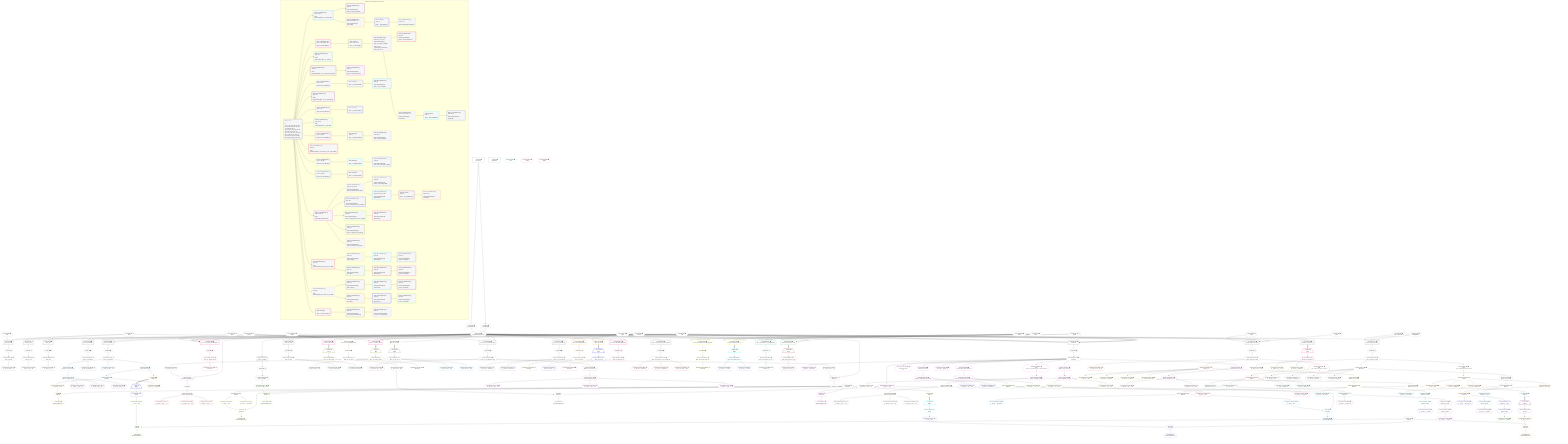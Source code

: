 %%{init: {'themeVariables': { 'fontSize': '12px'}}}%%
graph TD
    classDef path fill:#eee,stroke:#000,color:#000
    classDef plan fill:#fff,stroke-width:1px,color:#000
    classDef itemplan fill:#fff,stroke-width:2px,color:#000
    classDef unbatchedplan fill:#dff,stroke-width:1px,color:#000
    classDef sideeffectplan fill:#fcc,stroke-width:2px,color:#000
    classDef bucket fill:#f6f6f6,color:#000,stroke-width:2px,text-align:left


    %% plan dependencies
    PgSelect311[["PgSelect[311∈0] ➊<br />ᐸpersonᐳ"]]:::plan
    Object11{{"Object[11∈0] ➊<br />ᐸ{pgSettings,withPgClient}ᐳ"}}:::plan
    Constant632{{"Constant[632∈0] ➊<br />ᐸ1ᐳ"}}:::plan
    Constant633{{"Constant[633∈0] ➊<br />ᐸ'test'ᐳ"}}:::plan
    Object11 & Constant632 & Constant633 & Constant632 & Constant633 & Constant633 --> PgSelect311
    PgSelect431[["PgSelect[431∈0] ➊<br />ᐸquery_output_two_rowsᐳ"]]:::plan
    Constant644{{"Constant[644∈0] ➊<br />ᐸ42ᐳ"}}:::plan
    Constant646{{"Constant[646∈0] ➊<br />ᐸ'Hi'ᐳ"}}:::plan
    Object11 & Constant644 & Constant632 & Constant646 --> PgSelect431
    PgSelect501[["PgSelect[501∈0] ➊<br />ᐸquery_output_two_rowsᐳ"]]:::plan
    Constant647{{"Constant[647∈0] ➊<br />ᐸ999999999ᐳ"}}:::plan
    Constant649{{"Constant[649∈0] ➊<br />ᐸ”Don't fail me now...”ᐳ"}}:::plan
    Object11 & Constant647 & Constant647 & Constant649 --> PgSelect501
    PgSelect8[["PgSelect[8∈0] ➊<br />ᐸfunc_in_inoutᐳ"]]:::plan
    Constant629{{"Constant[629∈0] ➊<br />ᐸ10ᐳ"}}:::plan
    Constant630{{"Constant[630∈0] ➊<br />ᐸ5ᐳ"}}:::plan
    Object11 & Constant629 & Constant630 --> PgSelect8
    PgSelect32[["PgSelect[32∈0] ➊<br />ᐸfunc_out_complexᐳ"]]:::plan
    Object11 & Constant632 & Constant633 --> PgSelect32
    Access9{{"Access[9∈0] ➊<br />ᐸ2.pgSettingsᐳ"}}:::plan
    Access10{{"Access[10∈0] ➊<br />ᐸ2.withPgClientᐳ"}}:::plan
    Access9 & Access10 --> Object11
    PgSelect16[["PgSelect[16∈0] ➊<br />ᐸfunc_in_outᐳ"]]:::plan
    Object11 & Constant629 --> PgSelect16
    PgSelect158[["PgSelect[158∈0] ➊<br />ᐸfunc_out_out_compound_typeᐳ"]]:::plan
    Object11 & Constant629 --> PgSelect158
    __Value2["__Value[2∈0] ➊<br />ᐸcontextᐳ"]:::plan
    __Value2 --> Access9
    __Value2 --> Access10
    First12{{"First[12∈0] ➊"}}:::plan
    PgSelect8 --> First12
    PgSelectSingle13{{"PgSelectSingle[13∈0] ➊<br />ᐸfunc_in_inoutᐳ"}}:::plan
    First12 --> PgSelectSingle13
    PgClassExpression14{{"PgClassExpression[14∈0] ➊<br />ᐸ__func_in_inout__.vᐳ"}}:::plan
    PgSelectSingle13 --> PgClassExpression14
    First20{{"First[20∈0] ➊"}}:::plan
    PgSelect16 --> First20
    PgSelectSingle21{{"PgSelectSingle[21∈0] ➊<br />ᐸfunc_in_outᐳ"}}:::plan
    First20 --> PgSelectSingle21
    PgClassExpression22{{"PgClassExpression[22∈0] ➊<br />ᐸ__func_in_out__.vᐳ"}}:::plan
    PgSelectSingle21 --> PgClassExpression22
    PgSelect23[["PgSelect[23∈0] ➊<br />ᐸfunc_outᐳ"]]:::plan
    Object11 --> PgSelect23
    First27{{"First[27∈0] ➊"}}:::plan
    PgSelect23 --> First27
    PgSelectSingle28{{"PgSelectSingle[28∈0] ➊<br />ᐸfunc_outᐳ"}}:::plan
    First27 --> PgSelectSingle28
    PgClassExpression29{{"PgClassExpression[29∈0] ➊<br />ᐸ__func_out__.vᐳ"}}:::plan
    PgSelectSingle28 --> PgClassExpression29
    First36{{"First[36∈0] ➊"}}:::plan
    PgSelect32 --> First36
    PgSelectSingle37{{"PgSelectSingle[37∈0] ➊<br />ᐸfunc_out_complexᐳ"}}:::plan
    First36 --> PgSelectSingle37
    PgSelect149[["PgSelect[149∈0] ➊<br />ᐸfunc_out_outᐳ"]]:::plan
    Object11 --> PgSelect149
    First153{{"First[153∈0] ➊"}}:::plan
    PgSelect149 --> First153
    PgSelectSingle154{{"PgSelectSingle[154∈0] ➊<br />ᐸfunc_out_outᐳ"}}:::plan
    First153 --> PgSelectSingle154
    First162{{"First[162∈0] ➊"}}:::plan
    PgSelect158 --> First162
    PgSelectSingle163{{"PgSelectSingle[163∈0] ➊<br />ᐸfunc_out_out_compound_typeᐳ"}}:::plan
    First162 --> PgSelectSingle163
    PgSelect194[["PgSelect[194∈0] ➊<br />ᐸfunc_out_out_unnamedᐳ"]]:::plan
    Object11 --> PgSelect194
    First198{{"First[198∈0] ➊"}}:::plan
    PgSelect194 --> First198
    PgSelectSingle199{{"PgSelectSingle[199∈0] ➊<br />ᐸfunc_out_out_unnamedᐳ"}}:::plan
    First198 --> PgSelectSingle199
    PgSelect220[["PgSelect[220∈0] ➊<br />ᐸfunc_out_tableᐳ"]]:::plan
    Object11 --> PgSelect220
    First224{{"First[224∈0] ➊"}}:::plan
    PgSelect220 --> First224
    PgSelectSingle225{{"PgSelectSingle[225∈0] ➊<br />ᐸfunc_out_tableᐳ"}}:::plan
    First224 --> PgSelectSingle225
    PgSelect253[["PgSelect[253∈0] ➊<br />ᐸfunc_out_unnamedᐳ"]]:::plan
    Object11 --> PgSelect253
    First257{{"First[257∈0] ➊"}}:::plan
    PgSelect253 --> First257
    PgSelectSingle258{{"PgSelectSingle[258∈0] ➊<br />ᐸfunc_out_unnamedᐳ"}}:::plan
    First257 --> PgSelectSingle258
    PgClassExpression259{{"PgClassExpression[259∈0] ➊<br />ᐸ__func_out_unnamed__.vᐳ"}}:::plan
    PgSelectSingle258 --> PgClassExpression259
    PgSelect260[["PgSelect[260∈0] ➊<br />ᐸfunc_out_unnamed_out_out_unnamedᐳ"]]:::plan
    Object11 --> PgSelect260
    First264{{"First[264∈0] ➊"}}:::plan
    PgSelect260 --> First264
    PgSelectSingle265{{"PgSelectSingle[265∈0] ➊<br />ᐸfunc_out_unnamed_out_out_unnamedᐳ"}}:::plan
    First264 --> PgSelectSingle265
    First315{{"First[315∈0] ➊"}}:::plan
    PgSelect311 --> First315
    PgSelectSingle316{{"PgSelectSingle[316∈0] ➊<br />ᐸpersonᐳ"}}:::plan
    First315 --> PgSelectSingle316
    First435{{"First[435∈0] ➊"}}:::plan
    PgSelect431 --> First435
    PgSelectSingle436{{"PgSelectSingle[436∈0] ➊<br />ᐸquery_output_two_rowsᐳ"}}:::plan
    First435 --> PgSelectSingle436
    First505{{"First[505∈0] ➊"}}:::plan
    PgSelect501 --> First505
    PgSelectSingle506{{"PgSelectSingle[506∈0] ➊<br />ᐸquery_output_two_rowsᐳ"}}:::plan
    First505 --> PgSelectSingle506
    PgSelect570[["PgSelect[570∈0] ➊<br />ᐸsearch_test_summariesᐳ"]]:::plan
    Object11 --> PgSelect570
    __Value4["__Value[4∈0] ➊<br />ᐸrootValueᐳ"]:::plan
    Constant56{{"Constant[56∈0] ➊<br />ᐸ'people'ᐳ"}}:::plan
    Constant79{{"Constant[79∈0] ➊<br />ᐸ'posts'ᐳ"}}:::plan
    Connection95{{"Connection[95∈0] ➊<br />ᐸ91ᐳ"}}:::plan
    Connection184{{"Connection[184∈0] ➊<br />ᐸ180ᐳ"}}:::plan
    Connection211{{"Connection[211∈0] ➊<br />ᐸ207ᐳ"}}:::plan
    Connection240{{"Connection[240∈0] ➊<br />ᐸ236ᐳ"}}:::plan
    Connection281{{"Connection[281∈0] ➊<br />ᐸ277ᐳ"}}:::plan
    Connection301{{"Connection[301∈0] ➊<br />ᐸ297ᐳ"}}:::plan
    Constant637{{"Constant[637∈0] ➊<br />ᐸ20ᐳ"}}:::plan
    PgClassExpression38{{"PgClassExpression[38∈1] ➊<br />ᐸ__func_out...plex__.”x”ᐳ"}}:::plan
    PgSelectSingle37 --> PgClassExpression38
    PgSelectSingle45{{"PgSelectSingle[45∈1] ➊<br />ᐸfrmcdc_compoundTypeᐳ"}}:::plan
    RemapKeys580{{"RemapKeys[580∈1] ➊<br />ᐸ37:{”0”:1,”1”:2,”2”:3,”3”:4}ᐳ"}}:::plan
    RemapKeys580 --> PgSelectSingle45
    PgSelectSingle55{{"PgSelectSingle[55∈1] ➊<br />ᐸpersonᐳ"}}:::plan
    RemapKeys583{{"RemapKeys[583∈1] ➊<br />ᐸ37:{”0”:5,”1”:6,”2”:7}ᐳ"}}:::plan
    RemapKeys583 --> PgSelectSingle55
    PgSelectSingle37 --> RemapKeys580
    PgSelectSingle37 --> RemapKeys583
    Connection75{{"Connection[75∈1] ➊<br />ᐸ71ᐳ"}}:::plan
    PgClassExpression46{{"PgClassExpression[46∈2] ➊<br />ᐸ__frmcdc_c...type__.”a”ᐳ"}}:::plan
    PgSelectSingle45 --> PgClassExpression46
    PgClassExpression47{{"PgClassExpression[47∈2] ➊<br />ᐸ__frmcdc_c...type__.”b”ᐳ"}}:::plan
    PgSelectSingle45 --> PgClassExpression47
    PgClassExpression48{{"PgClassExpression[48∈2] ➊<br />ᐸ__frmcdc_c...type__.”c”ᐳ"}}:::plan
    PgSelectSingle45 --> PgClassExpression48
    List58{{"List[58∈3] ➊<br />ᐸ56,57ᐳ"}}:::plan
    PgClassExpression57{{"PgClassExpression[57∈3] ➊<br />ᐸ__person__.”id”ᐳ"}}:::plan
    Constant56 & PgClassExpression57 --> List58
    PgSelectSingle55 --> PgClassExpression57
    Lambda59{{"Lambda[59∈3] ➊<br />ᐸbase64JSONEncodeᐳ"}}:::plan
    List58 --> Lambda59
    PgClassExpression61{{"PgClassExpression[61∈3] ➊<br />ᐸ__person__...full_name”ᐳ"}}:::plan
    PgSelectSingle55 --> PgClassExpression61
    Access582{{"Access[582∈3] ➊<br />ᐸ583.0ᐳ"}}:::plan
    RemapKeys583 --> Access582
    __Item77[/"__Item[77∈4]<br />ᐸ582ᐳ"\]:::itemplan
    Access582 ==> __Item77
    PgSelectSingle78{{"PgSelectSingle[78∈4]<br />ᐸpostᐳ"}}:::plan
    __Item77 --> PgSelectSingle78
    List81{{"List[81∈5]<br />ᐸ79,80ᐳ"}}:::plan
    PgClassExpression80{{"PgClassExpression[80∈5]<br />ᐸ__post__.”id”ᐳ"}}:::plan
    Constant79 & PgClassExpression80 --> List81
    PgSelectSingle78 --> PgClassExpression80
    Lambda82{{"Lambda[82∈5]<br />ᐸbase64JSONEncodeᐳ"}}:::plan
    List81 --> Lambda82
    PgSelect96[["PgSelect[96∈6] ➊<br />ᐸfunc_out_complex_setofᐳ"]]:::plan
    Object11 & Constant632 & Constant633 & Connection95 --> PgSelect96
    PgSelect145[["PgSelect[145∈6] ➊<br />ᐸfunc_out_complex_setof(aggregate)ᐳ"]]:::plan
    Object11 & Constant632 & Constant633 & Connection95 --> PgSelect145
    First146{{"First[146∈6] ➊"}}:::plan
    PgSelect145 --> First146
    PgSelectSingle147{{"PgSelectSingle[147∈6] ➊<br />ᐸfunc_out_complex_setofᐳ"}}:::plan
    First146 --> PgSelectSingle147
    PgClassExpression148{{"PgClassExpression[148∈6] ➊<br />ᐸcount(*)ᐳ"}}:::plan
    PgSelectSingle147 --> PgClassExpression148
    Connection136{{"Connection[136∈6] ➊<br />ᐸ132ᐳ"}}:::plan
    __Item97[/"__Item[97∈7]<br />ᐸ96ᐳ"\]:::itemplan
    PgSelect96 ==> __Item97
    PgSelectSingle98{{"PgSelectSingle[98∈7]<br />ᐸfunc_out_complex_setofᐳ"}}:::plan
    __Item97 --> PgSelectSingle98
    PgSelect101[["PgSelect[101∈8]<br />ᐸfrmcdc_compoundTypeᐳ"]]:::plan
    PgClassExpression100{{"PgClassExpression[100∈8]<br />ᐸ__func_out...etof__.”y”ᐳ"}}:::plan
    Object11 & PgClassExpression100 --> PgSelect101
    PgSelect111[["PgSelect[111∈8]<br />ᐸpersonᐳ"]]:::plan
    PgClassExpression110{{"PgClassExpression[110∈8]<br />ᐸ__func_out...etof__.”z”ᐳ"}}:::plan
    Object11 & PgClassExpression110 --> PgSelect111
    PgClassExpression99{{"PgClassExpression[99∈8]<br />ᐸ__func_out...etof__.”x”ᐳ"}}:::plan
    PgSelectSingle98 --> PgClassExpression99
    PgSelectSingle98 --> PgClassExpression100
    First105{{"First[105∈8]"}}:::plan
    PgSelect101 --> First105
    PgSelectSingle106{{"PgSelectSingle[106∈8]<br />ᐸfrmcdc_compoundTypeᐳ"}}:::plan
    First105 --> PgSelectSingle106
    PgSelectSingle98 --> PgClassExpression110
    First115{{"First[115∈8]"}}:::plan
    PgSelect111 --> First115
    PgSelectSingle116{{"PgSelectSingle[116∈8]<br />ᐸpersonᐳ"}}:::plan
    First115 --> PgSelectSingle116
    PgClassExpression107{{"PgClassExpression[107∈9]<br />ᐸ__frmcdc_c...type__.”a”ᐳ"}}:::plan
    PgSelectSingle106 --> PgClassExpression107
    PgClassExpression108{{"PgClassExpression[108∈9]<br />ᐸ__frmcdc_c...type__.”b”ᐳ"}}:::plan
    PgSelectSingle106 --> PgClassExpression108
    PgClassExpression109{{"PgClassExpression[109∈9]<br />ᐸ__frmcdc_c...type__.”c”ᐳ"}}:::plan
    PgSelectSingle106 --> PgClassExpression109
    List119{{"List[119∈10]<br />ᐸ56,118ᐳ"}}:::plan
    PgClassExpression118{{"PgClassExpression[118∈10]<br />ᐸ__person__.”id”ᐳ"}}:::plan
    Constant56 & PgClassExpression118 --> List119
    PgSelectSingle116 --> PgClassExpression118
    Lambda120{{"Lambda[120∈10]<br />ᐸbase64JSONEncodeᐳ"}}:::plan
    List119 --> Lambda120
    PgClassExpression122{{"PgClassExpression[122∈10]<br />ᐸ__person__...full_name”ᐳ"}}:::plan
    PgSelectSingle116 --> PgClassExpression122
    Access585{{"Access[585∈10]<br />ᐸ115.0ᐳ"}}:::plan
    First115 --> Access585
    __Item138[/"__Item[138∈11]<br />ᐸ585ᐳ"\]:::itemplan
    Access585 ==> __Item138
    PgSelectSingle139{{"PgSelectSingle[139∈11]<br />ᐸpostᐳ"}}:::plan
    __Item138 --> PgSelectSingle139
    List142{{"List[142∈12]<br />ᐸ79,141ᐳ"}}:::plan
    PgClassExpression141{{"PgClassExpression[141∈12]<br />ᐸ__post__.”id”ᐳ"}}:::plan
    Constant79 & PgClassExpression141 --> List142
    PgSelectSingle139 --> PgClassExpression141
    Lambda143{{"Lambda[143∈12]<br />ᐸbase64JSONEncodeᐳ"}}:::plan
    List142 --> Lambda143
    PgClassExpression155{{"PgClassExpression[155∈13] ➊<br />ᐸ__func_out...first_out”ᐳ"}}:::plan
    PgSelectSingle154 --> PgClassExpression155
    PgClassExpression156{{"PgClassExpression[156∈13] ➊<br />ᐸ__func_out...econd_out”ᐳ"}}:::plan
    PgSelectSingle154 --> PgClassExpression156
    PgClassExpression164{{"PgClassExpression[164∈14] ➊<br />ᐸ__func_out...ype__.”o1”ᐳ"}}:::plan
    PgSelectSingle163 --> PgClassExpression164
    PgSelectSingle171{{"PgSelectSingle[171∈14] ➊<br />ᐸfrmcdc_compoundTypeᐳ"}}:::plan
    RemapKeys586{{"RemapKeys[586∈14] ➊<br />ᐸ163:{”0”:1,”1”:2,”2”:3,”3”:4}ᐳ"}}:::plan
    RemapKeys586 --> PgSelectSingle171
    PgSelectSingle163 --> RemapKeys586
    PgClassExpression172{{"PgClassExpression[172∈15] ➊<br />ᐸ__frmcdc_c...type__.”a”ᐳ"}}:::plan
    PgSelectSingle171 --> PgClassExpression172
    PgClassExpression173{{"PgClassExpression[173∈15] ➊<br />ᐸ__frmcdc_c...type__.”b”ᐳ"}}:::plan
    PgSelectSingle171 --> PgClassExpression173
    PgClassExpression174{{"PgClassExpression[174∈15] ➊<br />ᐸ__frmcdc_c...type__.”c”ᐳ"}}:::plan
    PgSelectSingle171 --> PgClassExpression174
    PgSelect185[["PgSelect[185∈16] ➊<br />ᐸfunc_out_out_setofᐳ"]]:::plan
    Object11 & Connection184 --> PgSelect185
    PgSelect190[["PgSelect[190∈16] ➊<br />ᐸfunc_out_out_setof(aggregate)ᐳ"]]:::plan
    Object11 & Connection184 --> PgSelect190
    First191{{"First[191∈16] ➊"}}:::plan
    PgSelect190 --> First191
    PgSelectSingle192{{"PgSelectSingle[192∈16] ➊<br />ᐸfunc_out_out_setofᐳ"}}:::plan
    First191 --> PgSelectSingle192
    PgClassExpression193{{"PgClassExpression[193∈16] ➊<br />ᐸcount(*)ᐳ"}}:::plan
    PgSelectSingle192 --> PgClassExpression193
    __Item186[/"__Item[186∈17]<br />ᐸ185ᐳ"\]:::itemplan
    PgSelect185 ==> __Item186
    PgSelectSingle187{{"PgSelectSingle[187∈17]<br />ᐸfunc_out_out_setofᐳ"}}:::plan
    __Item186 --> PgSelectSingle187
    PgClassExpression188{{"PgClassExpression[188∈18]<br />ᐸ__func_out...tof__.”o1”ᐳ"}}:::plan
    PgSelectSingle187 --> PgClassExpression188
    PgClassExpression189{{"PgClassExpression[189∈18]<br />ᐸ__func_out...tof__.”o2”ᐳ"}}:::plan
    PgSelectSingle187 --> PgClassExpression189
    PgClassExpression200{{"PgClassExpression[200∈19] ➊<br />ᐸ__func_out....”column1”ᐳ"}}:::plan
    PgSelectSingle199 --> PgClassExpression200
    PgClassExpression201{{"PgClassExpression[201∈19] ➊<br />ᐸ__func_out....”column2”ᐳ"}}:::plan
    PgSelectSingle199 --> PgClassExpression201
    PgSelect212[["PgSelect[212∈20] ➊<br />ᐸfunc_out_setofᐳ"]]:::plan
    Object11 & Connection211 --> PgSelect212
    PgSelect216[["PgSelect[216∈20] ➊<br />ᐸfunc_out_setof(aggregate)ᐳ"]]:::plan
    Object11 & Connection211 --> PgSelect216
    First217{{"First[217∈20] ➊"}}:::plan
    PgSelect216 --> First217
    PgSelectSingle218{{"PgSelectSingle[218∈20] ➊<br />ᐸfunc_out_setofᐳ"}}:::plan
    First217 --> PgSelectSingle218
    PgClassExpression219{{"PgClassExpression[219∈20] ➊<br />ᐸcount(*)ᐳ"}}:::plan
    PgSelectSingle218 --> PgClassExpression219
    __Item213[/"__Item[213∈21]<br />ᐸ212ᐳ"\]:::itemplan
    PgSelect212 ==> __Item213
    PgSelectSingle214{{"PgSelectSingle[214∈21]<br />ᐸfunc_out_setofᐳ"}}:::plan
    __Item213 --> PgSelectSingle214
    PgClassExpression215{{"PgClassExpression[215∈21]<br />ᐸ__func_out_setof__.vᐳ"}}:::plan
    PgSelectSingle214 --> PgClassExpression215
    List228{{"List[228∈22] ➊<br />ᐸ56,227ᐳ"}}:::plan
    PgClassExpression227{{"PgClassExpression[227∈22] ➊<br />ᐸ__func_out_table__.”id”ᐳ"}}:::plan
    Constant56 & PgClassExpression227 --> List228
    PgSelectSingle225 --> PgClassExpression227
    Lambda229{{"Lambda[229∈22] ➊<br />ᐸbase64JSONEncodeᐳ"}}:::plan
    List228 --> Lambda229
    PgSelect241[["PgSelect[241∈23] ➊<br />ᐸfunc_out_table_setofᐳ"]]:::plan
    Object11 & Connection240 --> PgSelect241
    PgSelect249[["PgSelect[249∈23] ➊<br />ᐸfunc_out_table_setof(aggregate)ᐳ"]]:::plan
    Object11 & Connection240 --> PgSelect249
    First250{{"First[250∈23] ➊"}}:::plan
    PgSelect249 --> First250
    PgSelectSingle251{{"PgSelectSingle[251∈23] ➊<br />ᐸfunc_out_table_setofᐳ"}}:::plan
    First250 --> PgSelectSingle251
    PgClassExpression252{{"PgClassExpression[252∈23] ➊<br />ᐸcount(*)ᐳ"}}:::plan
    PgSelectSingle251 --> PgClassExpression252
    __Item242[/"__Item[242∈24]<br />ᐸ241ᐳ"\]:::itemplan
    PgSelect241 ==> __Item242
    PgSelectSingle243{{"PgSelectSingle[243∈24]<br />ᐸfunc_out_table_setofᐳ"}}:::plan
    __Item242 --> PgSelectSingle243
    List246{{"List[246∈25]<br />ᐸ56,245ᐳ"}}:::plan
    PgClassExpression245{{"PgClassExpression[245∈25]<br />ᐸ__func_out...tof__.”id”ᐳ"}}:::plan
    Constant56 & PgClassExpression245 --> List246
    PgSelectSingle243 --> PgClassExpression245
    Lambda247{{"Lambda[247∈25]<br />ᐸbase64JSONEncodeᐳ"}}:::plan
    List246 --> Lambda247
    PgClassExpression266{{"PgClassExpression[266∈26] ➊<br />ᐸ__func_out....”column1”ᐳ"}}:::plan
    PgSelectSingle265 --> PgClassExpression266
    PgClassExpression267{{"PgClassExpression[267∈26] ➊<br />ᐸ__func_out....”column3”ᐳ"}}:::plan
    PgSelectSingle265 --> PgClassExpression267
    PgClassExpression268{{"PgClassExpression[268∈26] ➊<br />ᐸ__func_out...med__.”o2”ᐳ"}}:::plan
    PgSelectSingle265 --> PgClassExpression268
    PgSelect282[["PgSelect[282∈27] ➊<br />ᐸfunc_returns_table_multi_colᐳ"]]:::plan
    Object11 & Constant637 & Connection281 --> PgSelect282
    PgSelect287[["PgSelect[287∈27] ➊<br />ᐸfunc_returns_table_multi_col(aggregate)ᐳ"]]:::plan
    Object11 & Constant637 & Connection281 --> PgSelect287
    First288{{"First[288∈27] ➊"}}:::plan
    PgSelect287 --> First288
    PgSelectSingle289{{"PgSelectSingle[289∈27] ➊<br />ᐸfunc_returns_table_multi_colᐳ"}}:::plan
    First288 --> PgSelectSingle289
    PgClassExpression290{{"PgClassExpression[290∈27] ➊<br />ᐸcount(*)ᐳ"}}:::plan
    PgSelectSingle289 --> PgClassExpression290
    __Item283[/"__Item[283∈28]<br />ᐸ282ᐳ"\]:::itemplan
    PgSelect282 ==> __Item283
    PgSelectSingle284{{"PgSelectSingle[284∈28]<br />ᐸfunc_returns_table_multi_colᐳ"}}:::plan
    __Item283 --> PgSelectSingle284
    PgClassExpression285{{"PgClassExpression[285∈29]<br />ᐸ__func_ret...l__.”col1”ᐳ"}}:::plan
    PgSelectSingle284 --> PgClassExpression285
    PgClassExpression286{{"PgClassExpression[286∈29]<br />ᐸ__func_ret...l__.”col2”ᐳ"}}:::plan
    PgSelectSingle284 --> PgClassExpression286
    PgSelect302[["PgSelect[302∈30] ➊<br />ᐸfunc_returns_table_one_colᐳ"]]:::plan
    Object11 & Constant637 & Connection301 --> PgSelect302
    PgSelect306[["PgSelect[306∈30] ➊<br />ᐸfunc_returns_table_one_col(aggregate)ᐳ"]]:::plan
    Object11 & Constant637 & Connection301 --> PgSelect306
    First307{{"First[307∈30] ➊"}}:::plan
    PgSelect306 --> First307
    PgSelectSingle308{{"PgSelectSingle[308∈30] ➊<br />ᐸfunc_returns_table_one_colᐳ"}}:::plan
    First307 --> PgSelectSingle308
    PgClassExpression309{{"PgClassExpression[309∈30] ➊<br />ᐸcount(*)ᐳ"}}:::plan
    PgSelectSingle308 --> PgClassExpression309
    __Item303[/"__Item[303∈31]<br />ᐸ302ᐳ"\]:::itemplan
    PgSelect302 ==> __Item303
    PgSelectSingle304{{"PgSelectSingle[304∈31]<br />ᐸfunc_returns_table_one_colᐳ"}}:::plan
    __Item303 --> PgSelectSingle304
    PgClassExpression305{{"PgClassExpression[305∈31]<br />ᐸ__func_ret...ne_col__.vᐳ"}}:::plan
    PgSelectSingle304 --> PgClassExpression305
    List319{{"List[319∈32] ➊<br />ᐸ56,318ᐳ"}}:::plan
    PgClassExpression318{{"PgClassExpression[318∈32] ➊<br />ᐸ__person__.”id”ᐳ"}}:::plan
    Constant56 & PgClassExpression318 --> List319
    PgSelectSingle316 --> PgClassExpression318
    Lambda320{{"Lambda[320∈32] ➊<br />ᐸbase64JSONEncodeᐳ"}}:::plan
    List319 --> Lambda320
    PgClassExpression322{{"PgClassExpression[322∈32] ➊<br />ᐸ__person__...full_name”ᐳ"}}:::plan
    PgSelectSingle316 --> PgClassExpression322
    PgSelectSingle331{{"PgSelectSingle[331∈32] ➊<br />ᐸperson_computed_complexᐳ"}}:::plan
    RemapKeys593{{"RemapKeys[593∈32] ➊<br />ᐸ316:{”0”:2,”1”:3,”2”:4,”3”:5,”4”:6,”5”:7,”6”:8,”7”:9,”8”:10}ᐳ"}}:::plan
    RemapKeys593 --> PgSelectSingle331
    PgSelectSingle384{{"PgSelectSingle[384∈32] ➊<br />ᐸperson_computed_first_arg_inoutᐳ"}}:::plan
    RemapKeys595{{"RemapKeys[595∈32] ➊<br />ᐸ316:{”0”:11,”1”:12}ᐳ"}}:::plan
    RemapKeys595 --> PgSelectSingle384
    PgSelectSingle393{{"PgSelectSingle[393∈32] ➊<br />ᐸperson_computed_first_arg_inout_outᐳ"}}:::plan
    RemapKeys599{{"RemapKeys[599∈32] ➊<br />ᐸ316:{”0”:13,”1”:14,”2”:15,”3”:16}ᐳ"}}:::plan
    RemapKeys599 --> PgSelectSingle393
    PgClassExpression406{{"PgClassExpression[406∈32] ➊<br />ᐸ”c”.”perso...lder! */<br />)ᐳ"}}:::plan
    PgSelectSingle316 --> PgClassExpression406
    PgSelectSingle414{{"PgSelectSingle[414∈32] ➊<br />ᐸperson_computed_inout_outᐳ"}}:::plan
    RemapKeys601{{"RemapKeys[601∈32] ➊<br />ᐸ316:{”0”:17,”1”:18,”2”:19}ᐳ"}}:::plan
    RemapKeys601 --> PgSelectSingle414
    PgClassExpression418{{"PgClassExpression[418∈32] ➊<br />ᐸ”c”.”perso..._person__)ᐳ"}}:::plan
    PgSelectSingle316 --> PgClassExpression418
    PgSelectSingle425{{"PgSelectSingle[425∈32] ➊<br />ᐸperson_computed_out_outᐳ"}}:::plan
    RemapKeys603{{"RemapKeys[603∈32] ➊<br />ᐸ316:{”0”:20,”1”:21,”2”:22}ᐳ"}}:::plan
    RemapKeys603 --> PgSelectSingle425
    PgSelectSingle316 --> RemapKeys593
    PgSelectSingle316 --> RemapKeys595
    PgSelectSingle316 --> RemapKeys599
    PgSelectSingle316 --> RemapKeys601
    PgSelectSingle316 --> RemapKeys603
    Connection369{{"Connection[369∈32] ➊<br />ᐸ365ᐳ"}}:::plan
    PgClassExpression332{{"PgClassExpression[332∈33] ➊<br />ᐸ__person_c...plex__.”x”ᐳ"}}:::plan
    PgSelectSingle331 --> PgClassExpression332
    PgSelectSingle339{{"PgSelectSingle[339∈33] ➊<br />ᐸfrmcdc_compoundTypeᐳ"}}:::plan
    RemapKeys588{{"RemapKeys[588∈33] ➊<br />ᐸ331:{”0”:1,”1”:2,”2”:3,”3”:4}ᐳ"}}:::plan
    RemapKeys588 --> PgSelectSingle339
    PgSelectSingle349{{"PgSelectSingle[349∈33] ➊<br />ᐸpersonᐳ"}}:::plan
    RemapKeys591{{"RemapKeys[591∈33] ➊<br />ᐸ331:{”0”:5,”1”:6,”2”:7}ᐳ"}}:::plan
    RemapKeys591 --> PgSelectSingle349
    PgSelectSingle331 --> RemapKeys588
    PgSelectSingle331 --> RemapKeys591
    PgClassExpression340{{"PgClassExpression[340∈34] ➊<br />ᐸ__frmcdc_c...type__.”a”ᐳ"}}:::plan
    PgSelectSingle339 --> PgClassExpression340
    PgClassExpression341{{"PgClassExpression[341∈34] ➊<br />ᐸ__frmcdc_c...type__.”b”ᐳ"}}:::plan
    PgSelectSingle339 --> PgClassExpression341
    PgClassExpression342{{"PgClassExpression[342∈34] ➊<br />ᐸ__frmcdc_c...type__.”c”ᐳ"}}:::plan
    PgSelectSingle339 --> PgClassExpression342
    List352{{"List[352∈35] ➊<br />ᐸ56,351ᐳ"}}:::plan
    PgClassExpression351{{"PgClassExpression[351∈35] ➊<br />ᐸ__person__.”id”ᐳ"}}:::plan
    Constant56 & PgClassExpression351 --> List352
    PgSelectSingle349 --> PgClassExpression351
    Lambda353{{"Lambda[353∈35] ➊<br />ᐸbase64JSONEncodeᐳ"}}:::plan
    List352 --> Lambda353
    PgClassExpression355{{"PgClassExpression[355∈35] ➊<br />ᐸ__person__...full_name”ᐳ"}}:::plan
    PgSelectSingle349 --> PgClassExpression355
    Access590{{"Access[590∈35] ➊<br />ᐸ591.0ᐳ"}}:::plan
    RemapKeys591 --> Access590
    __Item371[/"__Item[371∈36]<br />ᐸ590ᐳ"\]:::itemplan
    Access590 ==> __Item371
    PgSelectSingle372{{"PgSelectSingle[372∈36]<br />ᐸpostᐳ"}}:::plan
    __Item371 --> PgSelectSingle372
    List375{{"List[375∈37]<br />ᐸ79,374ᐳ"}}:::plan
    PgClassExpression374{{"PgClassExpression[374∈37]<br />ᐸ__post__.”id”ᐳ"}}:::plan
    Constant79 & PgClassExpression374 --> List375
    PgSelectSingle372 --> PgClassExpression374
    Lambda376{{"Lambda[376∈37]<br />ᐸbase64JSONEncodeᐳ"}}:::plan
    List375 --> Lambda376
    PgClassExpression385{{"PgClassExpression[385∈38] ➊<br />ᐸ__person_c...out__.”id”ᐳ"}}:::plan
    PgSelectSingle384 --> PgClassExpression385
    PgClassExpression386{{"PgClassExpression[386∈38] ➊<br />ᐸ__person_c...full_name”ᐳ"}}:::plan
    PgSelectSingle384 --> PgClassExpression386
    PgSelectSingle400{{"PgSelectSingle[400∈39] ➊<br />ᐸpersonᐳ"}}:::plan
    PgSelectSingle393 --> PgSelectSingle400
    PgClassExpression403{{"PgClassExpression[403∈39] ➊<br />ᐸ__person_c..._out__.”o”ᐳ"}}:::plan
    PgSelectSingle393 --> PgClassExpression403
    PgClassExpression401{{"PgClassExpression[401∈40] ➊<br />ᐸ__person__.”id”ᐳ"}}:::plan
    PgSelectSingle400 --> PgClassExpression401
    PgClassExpression402{{"PgClassExpression[402∈40] ➊<br />ᐸ__person__...full_name”ᐳ"}}:::plan
    PgSelectSingle400 --> PgClassExpression402
    PgClassExpression415{{"PgClassExpression[415∈41] ➊<br />ᐸ__person_c...ut__.”ino”ᐳ"}}:::plan
    PgSelectSingle414 --> PgClassExpression415
    PgClassExpression416{{"PgClassExpression[416∈41] ➊<br />ᐸ__person_c..._out__.”o”ᐳ"}}:::plan
    PgSelectSingle414 --> PgClassExpression416
    PgClassExpression426{{"PgClassExpression[426∈42] ➊<br />ᐸ__person_c...out__.”o1”ᐳ"}}:::plan
    PgSelectSingle425 --> PgClassExpression426
    PgClassExpression427{{"PgClassExpression[427∈42] ➊<br />ᐸ__person_c...out__.”o2”ᐳ"}}:::plan
    PgSelectSingle425 --> PgClassExpression427
    PgSelectSingle443{{"PgSelectSingle[443∈43] ➊<br />ᐸleft_armᐳ"}}:::plan
    PgSelectSingle436 --> PgSelectSingle443
    PgSelectSingle477{{"PgSelectSingle[477∈43] ➊<br />ᐸpostᐳ"}}:::plan
    RemapKeys615{{"RemapKeys[615∈43] ➊<br />ᐸ436:{”0”:7,”1”:8,”2”:9,”3”:10,”4”:11,”5”:12}ᐳ"}}:::plan
    RemapKeys615 --> PgSelectSingle477
    PgClassExpression497{{"PgClassExpression[497∈43] ➊<br />ᐸ__query_ou...ws__.”txt”ᐳ"}}:::plan
    PgSelectSingle436 --> PgClassExpression497
    PgSelectSingle436 --> RemapKeys615
    PgClassExpression444{{"PgClassExpression[444∈44] ➊<br />ᐸ__left_arm__.”id”ᐳ"}}:::plan
    PgSelectSingle443 --> PgClassExpression444
    PgClassExpression445{{"PgClassExpression[445∈44] ➊<br />ᐸ__left_arm...in_metres”ᐳ"}}:::plan
    PgSelectSingle443 --> PgClassExpression445
    PgClassExpression446{{"PgClassExpression[446∈44] ➊<br />ᐸ__left_arm__.”mood”ᐳ"}}:::plan
    PgSelectSingle443 --> PgClassExpression446
    PgClassExpression447{{"PgClassExpression[447∈44] ➊<br />ᐸ__left_arm...person_id”ᐳ"}}:::plan
    PgSelectSingle443 --> PgClassExpression447
    PgSelectSingle453{{"PgSelectSingle[453∈44] ➊<br />ᐸpersonᐳ"}}:::plan
    RemapKeys607{{"RemapKeys[607∈44] ➊<br />ᐸ443:{”0”:3,”1”:4,”2”:5}ᐳ"}}:::plan
    RemapKeys607 --> PgSelectSingle453
    PgSelectSingle443 --> RemapKeys607
    PgClassExpression454{{"PgClassExpression[454∈45] ➊<br />ᐸ__person__...full_name”ᐳ"}}:::plan
    PgSelectSingle453 --> PgClassExpression454
    PgSelectSingle461{{"PgSelectSingle[461∈45] ➊<br />ᐸperson_secretᐳ"}}:::plan
    RemapKeys605{{"RemapKeys[605∈45] ➊<br />ᐸ453:{”0”:1,”1”:2}ᐳ"}}:::plan
    RemapKeys605 --> PgSelectSingle461
    PgSelectSingle453 --> RemapKeys605
    PgClassExpression462{{"PgClassExpression[462∈46] ➊<br />ᐸ__person_s..._.”sekrit”ᐳ"}}:::plan
    PgSelectSingle461 --> PgClassExpression462
    PgClassExpression478{{"PgClassExpression[478∈47] ➊<br />ᐸ__post__.”id”ᐳ"}}:::plan
    PgSelectSingle477 --> PgClassExpression478
    PgClassExpression479{{"PgClassExpression[479∈47] ➊<br />ᐸ__post__.”headline”ᐳ"}}:::plan
    PgSelectSingle477 --> PgClassExpression479
    PgClassExpression480{{"PgClassExpression[480∈47] ➊<br />ᐸ__post__.”author_id”ᐳ"}}:::plan
    PgSelectSingle477 --> PgClassExpression480
    PgSelectSingle487{{"PgSelectSingle[487∈47] ➊<br />ᐸpersonᐳ"}}:::plan
    RemapKeys613{{"RemapKeys[613∈47] ➊<br />ᐸ477:{”0”:2,”1”:3,”2”:4}ᐳ"}}:::plan
    RemapKeys613 --> PgSelectSingle487
    PgSelectSingle477 --> RemapKeys613
    PgClassExpression488{{"PgClassExpression[488∈48] ➊<br />ᐸ__person__...full_name”ᐳ"}}:::plan
    PgSelectSingle487 --> PgClassExpression488
    PgSelectSingle495{{"PgSelectSingle[495∈48] ➊<br />ᐸperson_secretᐳ"}}:::plan
    RemapKeys611{{"RemapKeys[611∈48] ➊<br />ᐸ487:{”0”:1,”1”:2}ᐳ"}}:::plan
    RemapKeys611 --> PgSelectSingle495
    PgSelectSingle487 --> RemapKeys611
    PgClassExpression496{{"PgClassExpression[496∈49] ➊<br />ᐸ__person_s..._.”sekrit”ᐳ"}}:::plan
    PgSelectSingle495 --> PgClassExpression496
    PgSelectSingle513{{"PgSelectSingle[513∈50] ➊<br />ᐸleft_armᐳ"}}:::plan
    PgSelectSingle506 --> PgSelectSingle513
    PgSelectSingle547{{"PgSelectSingle[547∈50] ➊<br />ᐸpostᐳ"}}:::plan
    RemapKeys627{{"RemapKeys[627∈50] ➊<br />ᐸ506:{”0”:7,”1”:8,”2”:9,”3”:10,”4”:11,”5”:12}ᐳ"}}:::plan
    RemapKeys627 --> PgSelectSingle547
    PgClassExpression567{{"PgClassExpression[567∈50] ➊<br />ᐸ__query_ou...ws__.”txt”ᐳ"}}:::plan
    PgSelectSingle506 --> PgClassExpression567
    PgSelectSingle506 --> RemapKeys627
    PgClassExpression514{{"PgClassExpression[514∈51] ➊<br />ᐸ__left_arm__.”id”ᐳ"}}:::plan
    PgSelectSingle513 --> PgClassExpression514
    PgClassExpression515{{"PgClassExpression[515∈51] ➊<br />ᐸ__left_arm...in_metres”ᐳ"}}:::plan
    PgSelectSingle513 --> PgClassExpression515
    PgClassExpression516{{"PgClassExpression[516∈51] ➊<br />ᐸ__left_arm__.”mood”ᐳ"}}:::plan
    PgSelectSingle513 --> PgClassExpression516
    PgClassExpression517{{"PgClassExpression[517∈51] ➊<br />ᐸ__left_arm...person_id”ᐳ"}}:::plan
    PgSelectSingle513 --> PgClassExpression517
    PgSelectSingle523{{"PgSelectSingle[523∈51] ➊<br />ᐸpersonᐳ"}}:::plan
    RemapKeys619{{"RemapKeys[619∈51] ➊<br />ᐸ513:{”0”:3,”1”:4,”2”:5}ᐳ"}}:::plan
    RemapKeys619 --> PgSelectSingle523
    PgSelectSingle513 --> RemapKeys619
    PgClassExpression524{{"PgClassExpression[524∈52] ➊<br />ᐸ__person__...full_name”ᐳ"}}:::plan
    PgSelectSingle523 --> PgClassExpression524
    PgSelectSingle531{{"PgSelectSingle[531∈52] ➊<br />ᐸperson_secretᐳ"}}:::plan
    RemapKeys617{{"RemapKeys[617∈52] ➊<br />ᐸ523:{”0”:1,”1”:2}ᐳ"}}:::plan
    RemapKeys617 --> PgSelectSingle531
    PgSelectSingle523 --> RemapKeys617
    PgClassExpression532{{"PgClassExpression[532∈53] ➊<br />ᐸ__person_s..._.”sekrit”ᐳ"}}:::plan
    PgSelectSingle531 --> PgClassExpression532
    PgClassExpression548{{"PgClassExpression[548∈54] ➊<br />ᐸ__post__.”id”ᐳ"}}:::plan
    PgSelectSingle547 --> PgClassExpression548
    PgClassExpression549{{"PgClassExpression[549∈54] ➊<br />ᐸ__post__.”headline”ᐳ"}}:::plan
    PgSelectSingle547 --> PgClassExpression549
    PgClassExpression550{{"PgClassExpression[550∈54] ➊<br />ᐸ__post__.”author_id”ᐳ"}}:::plan
    PgSelectSingle547 --> PgClassExpression550
    PgSelectSingle557{{"PgSelectSingle[557∈54] ➊<br />ᐸpersonᐳ"}}:::plan
    RemapKeys625{{"RemapKeys[625∈54] ➊<br />ᐸ547:{”0”:2,”1”:3,”2”:4}ᐳ"}}:::plan
    RemapKeys625 --> PgSelectSingle557
    PgSelectSingle547 --> RemapKeys625
    PgClassExpression558{{"PgClassExpression[558∈55] ➊<br />ᐸ__person__...full_name”ᐳ"}}:::plan
    PgSelectSingle557 --> PgClassExpression558
    PgSelectSingle565{{"PgSelectSingle[565∈55] ➊<br />ᐸperson_secretᐳ"}}:::plan
    RemapKeys623{{"RemapKeys[623∈55] ➊<br />ᐸ557:{”0”:1,”1”:2}ᐳ"}}:::plan
    RemapKeys623 --> PgSelectSingle565
    PgSelectSingle557 --> RemapKeys623
    PgClassExpression566{{"PgClassExpression[566∈56] ➊<br />ᐸ__person_s..._.”sekrit”ᐳ"}}:::plan
    PgSelectSingle565 --> PgClassExpression566
    __Item574[/"__Item[574∈57]<br />ᐸ570ᐳ"\]:::itemplan
    PgSelect570 ==> __Item574
    PgSelectSingle575{{"PgSelectSingle[575∈57]<br />ᐸsearch_test_summariesᐳ"}}:::plan
    __Item574 --> PgSelectSingle575
    PgClassExpression576{{"PgClassExpression[576∈58]<br />ᐸ__search_t...ies__.”id”ᐳ"}}:::plan
    PgSelectSingle575 --> PgClassExpression576
    PgClassExpression577{{"PgClassExpression[577∈58]<br />ᐸ__search_t..._duration”ᐳ"}}:::plan
    PgSelectSingle575 --> PgClassExpression577

    %% define steps

    subgraph "Buckets for queries/v4/function-return-types"
    Bucket0("Bucket 0 (root)<br /><br />1: <br />ᐳ: 9, 10, 56, 79, 95, 184, 211, 240, 281, 301, 629, 630, 632, 633, 637, 644, 646, 647, 649, 11<br />2: 8, 16, 23, 32, 149, 158, 194, 220, 253, 260, 311, 431, 501, 570<br />ᐳ: 12, 13, 14, 20, 21, 22, 27, 28, 29, 36, 37, 153, 154, 162, 163, 198, 199, 224, 225, 257, 258, 259, 264, 265, 315, 316, 435, 436, 505, 506"):::bucket
    classDef bucket0 stroke:#696969
    class Bucket0,__Value2,__Value4,PgSelect8,Access9,Access10,Object11,First12,PgSelectSingle13,PgClassExpression14,PgSelect16,First20,PgSelectSingle21,PgClassExpression22,PgSelect23,First27,PgSelectSingle28,PgClassExpression29,PgSelect32,First36,PgSelectSingle37,Constant56,Constant79,Connection95,PgSelect149,First153,PgSelectSingle154,PgSelect158,First162,PgSelectSingle163,Connection184,PgSelect194,First198,PgSelectSingle199,Connection211,PgSelect220,First224,PgSelectSingle225,Connection240,PgSelect253,First257,PgSelectSingle258,PgClassExpression259,PgSelect260,First264,PgSelectSingle265,Connection281,Connection301,PgSelect311,First315,PgSelectSingle316,PgSelect431,First435,PgSelectSingle436,PgSelect501,First505,PgSelectSingle506,PgSelect570,Constant629,Constant630,Constant632,Constant633,Constant637,Constant644,Constant646,Constant647,Constant649 bucket0
    Bucket1("Bucket 1 (nullableBoundary)<br />Deps: 37, 56, 79<br /><br />ROOT PgSelectSingleᐸfunc_out_complexᐳ[37]"):::bucket
    classDef bucket1 stroke:#00bfff
    class Bucket1,PgClassExpression38,PgSelectSingle45,PgSelectSingle55,Connection75,RemapKeys580,RemapKeys583 bucket1
    Bucket2("Bucket 2 (nullableBoundary)<br />Deps: 45<br /><br />ROOT PgSelectSingle{1}ᐸfrmcdc_compoundTypeᐳ[45]"):::bucket
    classDef bucket2 stroke:#7f007f
    class Bucket2,PgClassExpression46,PgClassExpression47,PgClassExpression48 bucket2
    Bucket3("Bucket 3 (nullableBoundary)<br />Deps: 55, 56, 583, 79, 75<br /><br />ROOT PgSelectSingle{1}ᐸpersonᐳ[55]"):::bucket
    classDef bucket3 stroke:#ffa500
    class Bucket3,PgClassExpression57,List58,Lambda59,PgClassExpression61,Access582 bucket3
    Bucket4("Bucket 4 (listItem)<br />Deps: 79<br /><br />ROOT __Item{4}ᐸ582ᐳ[77]"):::bucket
    classDef bucket4 stroke:#0000ff
    class Bucket4,__Item77,PgSelectSingle78 bucket4
    Bucket5("Bucket 5 (nullableBoundary)<br />Deps: 78, 79<br /><br />ROOT PgSelectSingle{4}ᐸpostᐳ[78]"):::bucket
    classDef bucket5 stroke:#7fff00
    class Bucket5,PgClassExpression80,List81,Lambda82 bucket5
    Bucket6("Bucket 6 (nullableBoundary)<br />Deps: 11, 632, 633, 95, 56, 79<br /><br />ROOT Connectionᐸ91ᐳ[95]"):::bucket
    classDef bucket6 stroke:#ff1493
    class Bucket6,PgSelect96,Connection136,PgSelect145,First146,PgSelectSingle147,PgClassExpression148 bucket6
    Bucket7("Bucket 7 (listItem)<br />Deps: 11, 56, 79, 136<br /><br />ROOT __Item{7}ᐸ96ᐳ[97]"):::bucket
    classDef bucket7 stroke:#808000
    class Bucket7,__Item97,PgSelectSingle98 bucket7
    Bucket8("Bucket 8 (nullableBoundary)<br />Deps: 98, 11, 56, 79, 136<br /><br />ROOT PgSelectSingle{7}ᐸfunc_out_complex_setofᐳ[98]<br />1: <br />ᐳ: 99, 100, 110<br />2: PgSelect[101], PgSelect[111]<br />ᐳ: 105, 106, 115, 116"):::bucket
    classDef bucket8 stroke:#dda0dd
    class Bucket8,PgClassExpression99,PgClassExpression100,PgSelect101,First105,PgSelectSingle106,PgClassExpression110,PgSelect111,First115,PgSelectSingle116 bucket8
    Bucket9("Bucket 9 (nullableBoundary)<br />Deps: 106<br /><br />ROOT PgSelectSingle{8}ᐸfrmcdc_compoundTypeᐳ[106]"):::bucket
    classDef bucket9 stroke:#ff0000
    class Bucket9,PgClassExpression107,PgClassExpression108,PgClassExpression109 bucket9
    Bucket10("Bucket 10 (nullableBoundary)<br />Deps: 116, 56, 115, 79, 136<br /><br />ROOT PgSelectSingle{8}ᐸpersonᐳ[116]"):::bucket
    classDef bucket10 stroke:#ffff00
    class Bucket10,PgClassExpression118,List119,Lambda120,PgClassExpression122,Access585 bucket10
    Bucket11("Bucket 11 (listItem)<br />Deps: 79<br /><br />ROOT __Item{11}ᐸ585ᐳ[138]"):::bucket
    classDef bucket11 stroke:#00ffff
    class Bucket11,__Item138,PgSelectSingle139 bucket11
    Bucket12("Bucket 12 (nullableBoundary)<br />Deps: 139, 79<br /><br />ROOT PgSelectSingle{11}ᐸpostᐳ[139]"):::bucket
    classDef bucket12 stroke:#4169e1
    class Bucket12,PgClassExpression141,List142,Lambda143 bucket12
    Bucket13("Bucket 13 (nullableBoundary)<br />Deps: 154<br /><br />ROOT PgSelectSingleᐸfunc_out_outᐳ[154]"):::bucket
    classDef bucket13 stroke:#3cb371
    class Bucket13,PgClassExpression155,PgClassExpression156 bucket13
    Bucket14("Bucket 14 (nullableBoundary)<br />Deps: 163<br /><br />ROOT PgSelectSingleᐸfunc_out_out_compound_typeᐳ[163]"):::bucket
    classDef bucket14 stroke:#a52a2a
    class Bucket14,PgClassExpression164,PgSelectSingle171,RemapKeys586 bucket14
    Bucket15("Bucket 15 (nullableBoundary)<br />Deps: 171<br /><br />ROOT PgSelectSingle{14}ᐸfrmcdc_compoundTypeᐳ[171]"):::bucket
    classDef bucket15 stroke:#ff00ff
    class Bucket15,PgClassExpression172,PgClassExpression173,PgClassExpression174 bucket15
    Bucket16("Bucket 16 (nullableBoundary)<br />Deps: 11, 184<br /><br />ROOT Connectionᐸ180ᐳ[184]"):::bucket
    classDef bucket16 stroke:#f5deb3
    class Bucket16,PgSelect185,PgSelect190,First191,PgSelectSingle192,PgClassExpression193 bucket16
    Bucket17("Bucket 17 (listItem)<br /><br />ROOT __Item{17}ᐸ185ᐳ[186]"):::bucket
    classDef bucket17 stroke:#696969
    class Bucket17,__Item186,PgSelectSingle187 bucket17
    Bucket18("Bucket 18 (nullableBoundary)<br />Deps: 187<br /><br />ROOT PgSelectSingle{17}ᐸfunc_out_out_setofᐳ[187]"):::bucket
    classDef bucket18 stroke:#00bfff
    class Bucket18,PgClassExpression188,PgClassExpression189 bucket18
    Bucket19("Bucket 19 (nullableBoundary)<br />Deps: 199<br /><br />ROOT PgSelectSingleᐸfunc_out_out_unnamedᐳ[199]"):::bucket
    classDef bucket19 stroke:#7f007f
    class Bucket19,PgClassExpression200,PgClassExpression201 bucket19
    Bucket20("Bucket 20 (nullableBoundary)<br />Deps: 11, 211<br /><br />ROOT Connectionᐸ207ᐳ[211]"):::bucket
    classDef bucket20 stroke:#ffa500
    class Bucket20,PgSelect212,PgSelect216,First217,PgSelectSingle218,PgClassExpression219 bucket20
    Bucket21("Bucket 21 (listItem)<br /><br />ROOT __Item{21}ᐸ212ᐳ[213]"):::bucket
    classDef bucket21 stroke:#0000ff
    class Bucket21,__Item213,PgSelectSingle214,PgClassExpression215 bucket21
    Bucket22("Bucket 22 (nullableBoundary)<br />Deps: 225, 56<br /><br />ROOT PgSelectSingleᐸfunc_out_tableᐳ[225]"):::bucket
    classDef bucket22 stroke:#7fff00
    class Bucket22,PgClassExpression227,List228,Lambda229 bucket22
    Bucket23("Bucket 23 (nullableBoundary)<br />Deps: 11, 240, 56<br /><br />ROOT Connectionᐸ236ᐳ[240]"):::bucket
    classDef bucket23 stroke:#ff1493
    class Bucket23,PgSelect241,PgSelect249,First250,PgSelectSingle251,PgClassExpression252 bucket23
    Bucket24("Bucket 24 (listItem)<br />Deps: 56<br /><br />ROOT __Item{24}ᐸ241ᐳ[242]"):::bucket
    classDef bucket24 stroke:#808000
    class Bucket24,__Item242,PgSelectSingle243 bucket24
    Bucket25("Bucket 25 (nullableBoundary)<br />Deps: 243, 56<br /><br />ROOT PgSelectSingle{24}ᐸfunc_out_table_setofᐳ[243]"):::bucket
    classDef bucket25 stroke:#dda0dd
    class Bucket25,PgClassExpression245,List246,Lambda247 bucket25
    Bucket26("Bucket 26 (nullableBoundary)<br />Deps: 265<br /><br />ROOT PgSelectSingleᐸfunc_out_unnamed_out_out_unnamedᐳ[265]"):::bucket
    classDef bucket26 stroke:#ff0000
    class Bucket26,PgClassExpression266,PgClassExpression267,PgClassExpression268 bucket26
    Bucket27("Bucket 27 (nullableBoundary)<br />Deps: 11, 637, 281<br /><br />ROOT Connectionᐸ277ᐳ[281]"):::bucket
    classDef bucket27 stroke:#ffff00
    class Bucket27,PgSelect282,PgSelect287,First288,PgSelectSingle289,PgClassExpression290 bucket27
    Bucket28("Bucket 28 (listItem)<br /><br />ROOT __Item{28}ᐸ282ᐳ[283]"):::bucket
    classDef bucket28 stroke:#00ffff
    class Bucket28,__Item283,PgSelectSingle284 bucket28
    Bucket29("Bucket 29 (nullableBoundary)<br />Deps: 284<br /><br />ROOT PgSelectSingle{28}ᐸfunc_returns_table_multi_colᐳ[284]"):::bucket
    classDef bucket29 stroke:#4169e1
    class Bucket29,PgClassExpression285,PgClassExpression286 bucket29
    Bucket30("Bucket 30 (nullableBoundary)<br />Deps: 11, 637, 301<br /><br />ROOT Connectionᐸ297ᐳ[301]"):::bucket
    classDef bucket30 stroke:#3cb371
    class Bucket30,PgSelect302,PgSelect306,First307,PgSelectSingle308,PgClassExpression309 bucket30
    Bucket31("Bucket 31 (listItem)<br /><br />ROOT __Item{31}ᐸ302ᐳ[303]"):::bucket
    classDef bucket31 stroke:#a52a2a
    class Bucket31,__Item303,PgSelectSingle304,PgClassExpression305 bucket31
    Bucket32("Bucket 32 (nullableBoundary)<br />Deps: 316, 56, 79<br /><br />ROOT PgSelectSingleᐸpersonᐳ[316]"):::bucket
    classDef bucket32 stroke:#ff00ff
    class Bucket32,PgClassExpression318,List319,Lambda320,PgClassExpression322,PgSelectSingle331,Connection369,PgSelectSingle384,PgSelectSingle393,PgClassExpression406,PgSelectSingle414,PgClassExpression418,PgSelectSingle425,RemapKeys593,RemapKeys595,RemapKeys599,RemapKeys601,RemapKeys603 bucket32
    Bucket33("Bucket 33 (nullableBoundary)<br />Deps: 331, 56, 79, 369<br /><br />ROOT PgSelectSingle{32}ᐸperson_computed_complexᐳ[331]"):::bucket
    classDef bucket33 stroke:#f5deb3
    class Bucket33,PgClassExpression332,PgSelectSingle339,PgSelectSingle349,RemapKeys588,RemapKeys591 bucket33
    Bucket34("Bucket 34 (nullableBoundary)<br />Deps: 339<br /><br />ROOT PgSelectSingle{33}ᐸfrmcdc_compoundTypeᐳ[339]"):::bucket
    classDef bucket34 stroke:#696969
    class Bucket34,PgClassExpression340,PgClassExpression341,PgClassExpression342 bucket34
    Bucket35("Bucket 35 (nullableBoundary)<br />Deps: 349, 56, 591, 79, 369<br /><br />ROOT PgSelectSingle{33}ᐸpersonᐳ[349]"):::bucket
    classDef bucket35 stroke:#00bfff
    class Bucket35,PgClassExpression351,List352,Lambda353,PgClassExpression355,Access590 bucket35
    Bucket36("Bucket 36 (listItem)<br />Deps: 79<br /><br />ROOT __Item{36}ᐸ590ᐳ[371]"):::bucket
    classDef bucket36 stroke:#7f007f
    class Bucket36,__Item371,PgSelectSingle372 bucket36
    Bucket37("Bucket 37 (nullableBoundary)<br />Deps: 372, 79<br /><br />ROOT PgSelectSingle{36}ᐸpostᐳ[372]"):::bucket
    classDef bucket37 stroke:#ffa500
    class Bucket37,PgClassExpression374,List375,Lambda376 bucket37
    Bucket38("Bucket 38 (nullableBoundary)<br />Deps: 384<br /><br />ROOT PgSelectSingle{32}ᐸperson_computed_first_arg_inoutᐳ[384]"):::bucket
    classDef bucket38 stroke:#0000ff
    class Bucket38,PgClassExpression385,PgClassExpression386 bucket38
    Bucket39("Bucket 39 (nullableBoundary)<br />Deps: 393<br /><br />ROOT PgSelectSingle{32}ᐸperson_computed_first_arg_inout_outᐳ[393]"):::bucket
    classDef bucket39 stroke:#7fff00
    class Bucket39,PgSelectSingle400,PgClassExpression403 bucket39
    Bucket40("Bucket 40 (nullableBoundary)<br />Deps: 400<br /><br />ROOT PgSelectSingle{39}ᐸpersonᐳ[400]"):::bucket
    classDef bucket40 stroke:#ff1493
    class Bucket40,PgClassExpression401,PgClassExpression402 bucket40
    Bucket41("Bucket 41 (nullableBoundary)<br />Deps: 414<br /><br />ROOT PgSelectSingle{32}ᐸperson_computed_inout_outᐳ[414]"):::bucket
    classDef bucket41 stroke:#808000
    class Bucket41,PgClassExpression415,PgClassExpression416 bucket41
    Bucket42("Bucket 42 (nullableBoundary)<br />Deps: 425<br /><br />ROOT PgSelectSingle{32}ᐸperson_computed_out_outᐳ[425]"):::bucket
    classDef bucket42 stroke:#dda0dd
    class Bucket42,PgClassExpression426,PgClassExpression427 bucket42
    Bucket43("Bucket 43 (nullableBoundary)<br />Deps: 436<br /><br />ROOT PgSelectSingleᐸquery_output_two_rowsᐳ[436]"):::bucket
    classDef bucket43 stroke:#ff0000
    class Bucket43,PgSelectSingle443,PgSelectSingle477,PgClassExpression497,RemapKeys615 bucket43
    Bucket44("Bucket 44 (nullableBoundary)<br />Deps: 443<br /><br />ROOT PgSelectSingle{43}ᐸleft_armᐳ[443]"):::bucket
    classDef bucket44 stroke:#ffff00
    class Bucket44,PgClassExpression444,PgClassExpression445,PgClassExpression446,PgClassExpression447,PgSelectSingle453,RemapKeys607 bucket44
    Bucket45("Bucket 45 (nullableBoundary)<br />Deps: 453<br /><br />ROOT PgSelectSingle{44}ᐸpersonᐳ[453]"):::bucket
    classDef bucket45 stroke:#00ffff
    class Bucket45,PgClassExpression454,PgSelectSingle461,RemapKeys605 bucket45
    Bucket46("Bucket 46 (nullableBoundary)<br />Deps: 461<br /><br />ROOT PgSelectSingle{45}ᐸperson_secretᐳ[461]"):::bucket
    classDef bucket46 stroke:#4169e1
    class Bucket46,PgClassExpression462 bucket46
    Bucket47("Bucket 47 (nullableBoundary)<br />Deps: 477<br /><br />ROOT PgSelectSingle{43}ᐸpostᐳ[477]"):::bucket
    classDef bucket47 stroke:#3cb371
    class Bucket47,PgClassExpression478,PgClassExpression479,PgClassExpression480,PgSelectSingle487,RemapKeys613 bucket47
    Bucket48("Bucket 48 (nullableBoundary)<br />Deps: 487<br /><br />ROOT PgSelectSingle{47}ᐸpersonᐳ[487]"):::bucket
    classDef bucket48 stroke:#a52a2a
    class Bucket48,PgClassExpression488,PgSelectSingle495,RemapKeys611 bucket48
    Bucket49("Bucket 49 (nullableBoundary)<br />Deps: 495<br /><br />ROOT PgSelectSingle{48}ᐸperson_secretᐳ[495]"):::bucket
    classDef bucket49 stroke:#ff00ff
    class Bucket49,PgClassExpression496 bucket49
    Bucket50("Bucket 50 (nullableBoundary)<br />Deps: 506<br /><br />ROOT PgSelectSingleᐸquery_output_two_rowsᐳ[506]"):::bucket
    classDef bucket50 stroke:#f5deb3
    class Bucket50,PgSelectSingle513,PgSelectSingle547,PgClassExpression567,RemapKeys627 bucket50
    Bucket51("Bucket 51 (nullableBoundary)<br />Deps: 513<br /><br />ROOT PgSelectSingle{50}ᐸleft_armᐳ[513]"):::bucket
    classDef bucket51 stroke:#696969
    class Bucket51,PgClassExpression514,PgClassExpression515,PgClassExpression516,PgClassExpression517,PgSelectSingle523,RemapKeys619 bucket51
    Bucket52("Bucket 52 (nullableBoundary)<br />Deps: 523<br /><br />ROOT PgSelectSingle{51}ᐸpersonᐳ[523]"):::bucket
    classDef bucket52 stroke:#00bfff
    class Bucket52,PgClassExpression524,PgSelectSingle531,RemapKeys617 bucket52
    Bucket53("Bucket 53 (nullableBoundary)<br />Deps: 531<br /><br />ROOT PgSelectSingle{52}ᐸperson_secretᐳ[531]"):::bucket
    classDef bucket53 stroke:#7f007f
    class Bucket53,PgClassExpression532 bucket53
    Bucket54("Bucket 54 (nullableBoundary)<br />Deps: 547<br /><br />ROOT PgSelectSingle{50}ᐸpostᐳ[547]"):::bucket
    classDef bucket54 stroke:#ffa500
    class Bucket54,PgClassExpression548,PgClassExpression549,PgClassExpression550,PgSelectSingle557,RemapKeys625 bucket54
    Bucket55("Bucket 55 (nullableBoundary)<br />Deps: 557<br /><br />ROOT PgSelectSingle{54}ᐸpersonᐳ[557]"):::bucket
    classDef bucket55 stroke:#0000ff
    class Bucket55,PgClassExpression558,PgSelectSingle565,RemapKeys623 bucket55
    Bucket56("Bucket 56 (nullableBoundary)<br />Deps: 565<br /><br />ROOT PgSelectSingle{55}ᐸperson_secretᐳ[565]"):::bucket
    classDef bucket56 stroke:#7fff00
    class Bucket56,PgClassExpression566 bucket56
    Bucket57("Bucket 57 (listItem)<br /><br />ROOT __Item{57}ᐸ570ᐳ[574]"):::bucket
    classDef bucket57 stroke:#ff1493
    class Bucket57,__Item574,PgSelectSingle575 bucket57
    Bucket58("Bucket 58 (nullableBoundary)<br />Deps: 575<br /><br />ROOT PgSelectSingle{57}ᐸsearch_test_summariesᐳ[575]"):::bucket
    classDef bucket58 stroke:#808000
    class Bucket58,PgClassExpression576,PgClassExpression577 bucket58
    Bucket59("Bucket 59 (nullableBoundary)<br />Deps: 577<br /><br />ROOT PgClassExpression{58}ᐸ__search_t..._duration”ᐳ[577]"):::bucket
    classDef bucket59 stroke:#dda0dd
    class Bucket59 bucket59
    Bucket0 --> Bucket1 & Bucket6 & Bucket13 & Bucket14 & Bucket16 & Bucket19 & Bucket20 & Bucket22 & Bucket23 & Bucket26 & Bucket27 & Bucket30 & Bucket32 & Bucket43 & Bucket50 & Bucket57
    Bucket1 --> Bucket2 & Bucket3
    Bucket3 --> Bucket4
    Bucket4 --> Bucket5
    Bucket6 --> Bucket7
    Bucket7 --> Bucket8
    Bucket8 --> Bucket9 & Bucket10
    Bucket10 --> Bucket11
    Bucket11 --> Bucket12
    Bucket14 --> Bucket15
    Bucket16 --> Bucket17
    Bucket17 --> Bucket18
    Bucket20 --> Bucket21
    Bucket23 --> Bucket24
    Bucket24 --> Bucket25
    Bucket27 --> Bucket28
    Bucket28 --> Bucket29
    Bucket30 --> Bucket31
    Bucket32 --> Bucket33 & Bucket38 & Bucket39 & Bucket41 & Bucket42
    Bucket33 --> Bucket34 & Bucket35
    Bucket35 --> Bucket36
    Bucket36 --> Bucket37
    Bucket39 --> Bucket40
    Bucket43 --> Bucket44 & Bucket47
    Bucket44 --> Bucket45
    Bucket45 --> Bucket46
    Bucket47 --> Bucket48
    Bucket48 --> Bucket49
    Bucket50 --> Bucket51 & Bucket54
    Bucket51 --> Bucket52
    Bucket52 --> Bucket53
    Bucket54 --> Bucket55
    Bucket55 --> Bucket56
    Bucket57 --> Bucket58
    Bucket58 --> Bucket59
    end
